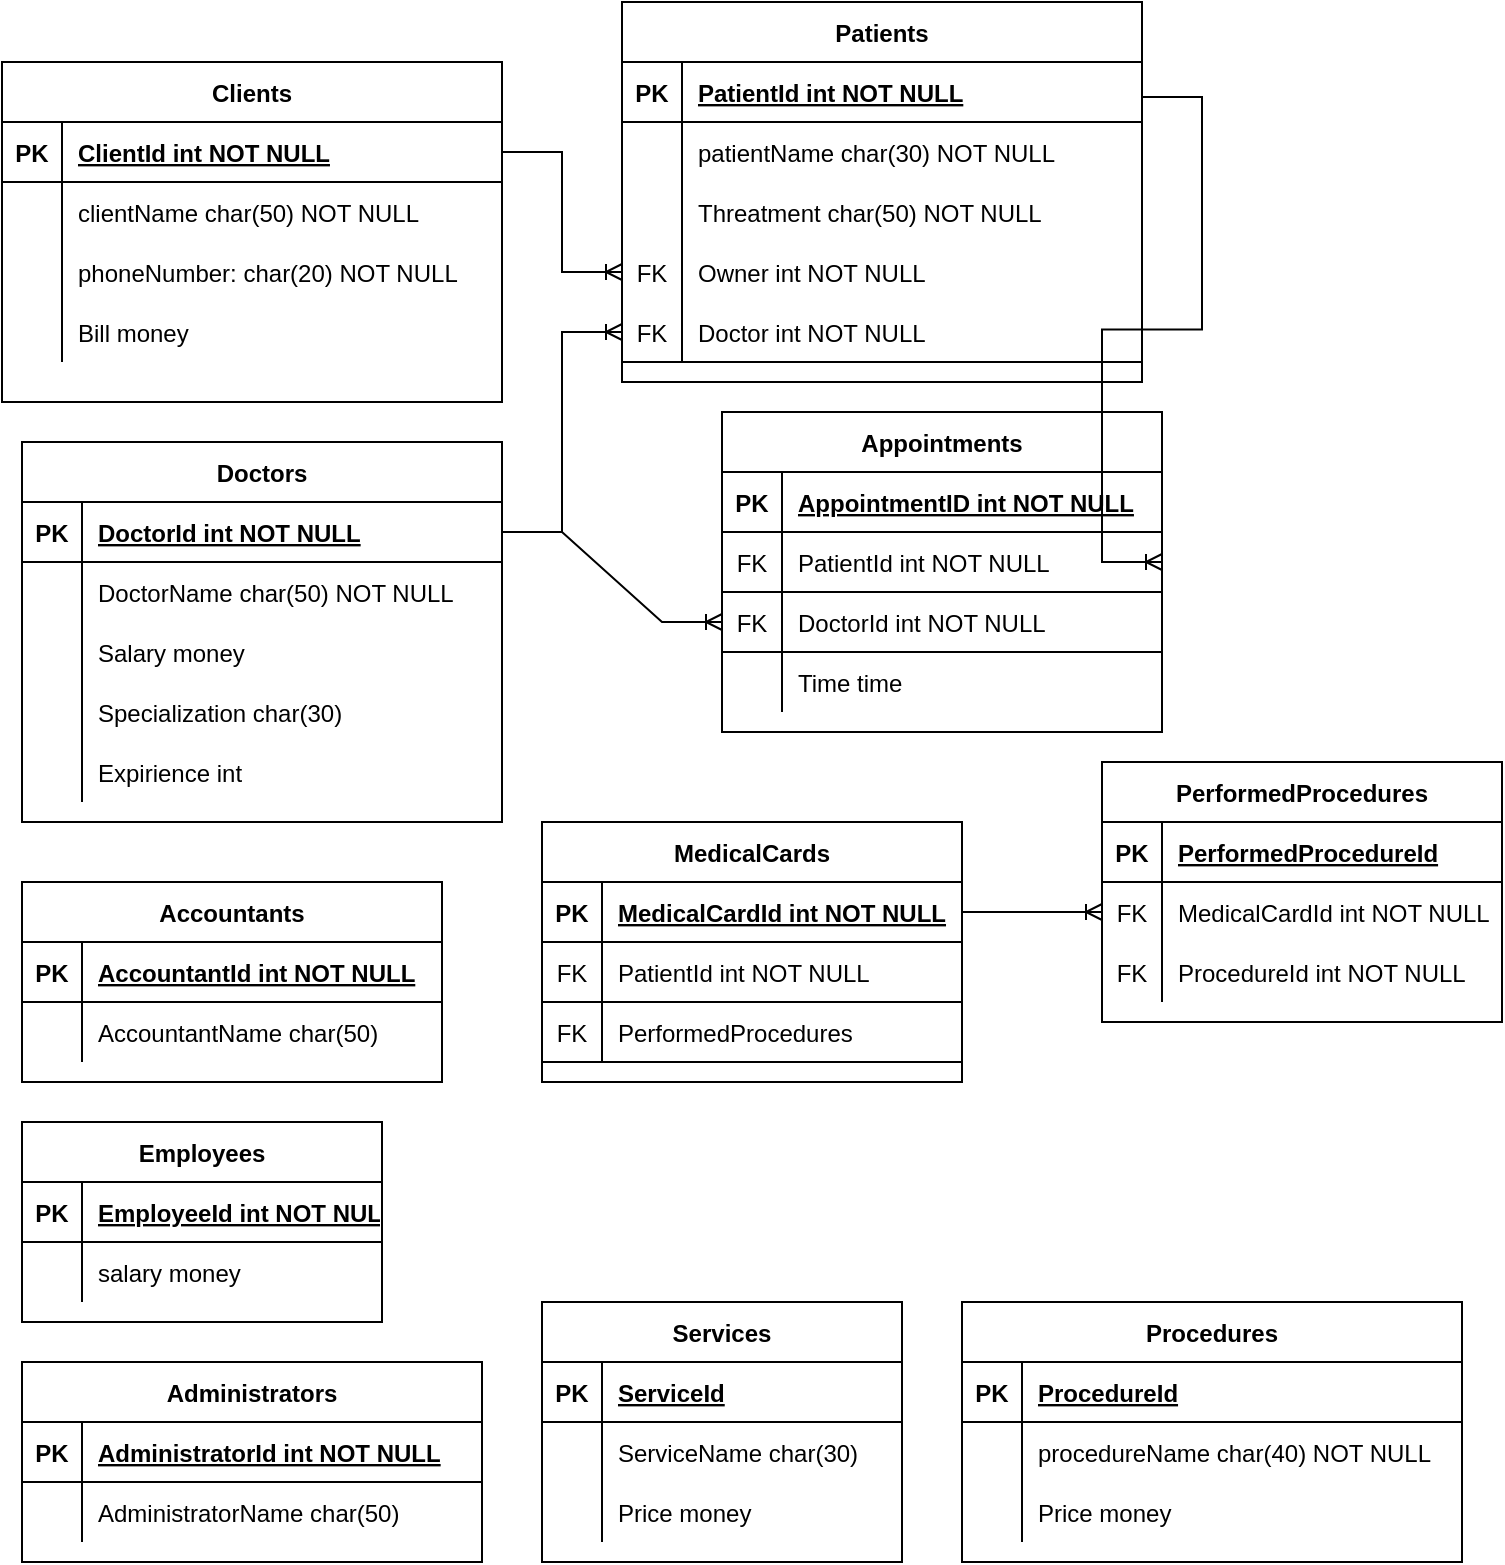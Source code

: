 <mxfile version="17.4.6" type="github">
  <diagram id="R2lEEEUBdFMjLlhIrx00" name="Page-1">
    <mxGraphModel dx="1422" dy="752" grid="1" gridSize="10" guides="1" tooltips="1" connect="1" arrows="1" fold="1" page="1" pageScale="1" pageWidth="850" pageHeight="1100" math="0" shadow="0" extFonts="Permanent Marker^https://fonts.googleapis.com/css?family=Permanent+Marker">
      <root>
        <mxCell id="0" />
        <mxCell id="1" parent="0" />
        <mxCell id="C-vyLk0tnHw3VtMMgP7b-23" value="Clients" style="shape=table;startSize=30;container=1;collapsible=1;childLayout=tableLayout;fixedRows=1;rowLines=0;fontStyle=1;align=center;resizeLast=1;" parent="1" vertex="1">
          <mxGeometry x="90" y="30" width="250" height="170" as="geometry" />
        </mxCell>
        <mxCell id="C-vyLk0tnHw3VtMMgP7b-24" value="" style="shape=partialRectangle;collapsible=0;dropTarget=0;pointerEvents=0;fillColor=none;points=[[0,0.5],[1,0.5]];portConstraint=eastwest;top=0;left=0;right=0;bottom=1;" parent="C-vyLk0tnHw3VtMMgP7b-23" vertex="1">
          <mxGeometry y="30" width="250" height="30" as="geometry" />
        </mxCell>
        <mxCell id="C-vyLk0tnHw3VtMMgP7b-25" value="PK" style="shape=partialRectangle;overflow=hidden;connectable=0;fillColor=none;top=0;left=0;bottom=0;right=0;fontStyle=1;" parent="C-vyLk0tnHw3VtMMgP7b-24" vertex="1">
          <mxGeometry width="30" height="30" as="geometry">
            <mxRectangle width="30" height="30" as="alternateBounds" />
          </mxGeometry>
        </mxCell>
        <mxCell id="C-vyLk0tnHw3VtMMgP7b-26" value="ClientId int NOT NULL " style="shape=partialRectangle;overflow=hidden;connectable=0;fillColor=none;top=0;left=0;bottom=0;right=0;align=left;spacingLeft=6;fontStyle=5;" parent="C-vyLk0tnHw3VtMMgP7b-24" vertex="1">
          <mxGeometry x="30" width="220" height="30" as="geometry">
            <mxRectangle width="220" height="30" as="alternateBounds" />
          </mxGeometry>
        </mxCell>
        <mxCell id="C-vyLk0tnHw3VtMMgP7b-27" value="" style="shape=partialRectangle;collapsible=0;dropTarget=0;pointerEvents=0;fillColor=none;points=[[0,0.5],[1,0.5]];portConstraint=eastwest;top=0;left=0;right=0;bottom=0;" parent="C-vyLk0tnHw3VtMMgP7b-23" vertex="1">
          <mxGeometry y="60" width="250" height="30" as="geometry" />
        </mxCell>
        <mxCell id="C-vyLk0tnHw3VtMMgP7b-28" value="" style="shape=partialRectangle;overflow=hidden;connectable=0;fillColor=none;top=0;left=0;bottom=0;right=0;" parent="C-vyLk0tnHw3VtMMgP7b-27" vertex="1">
          <mxGeometry width="30" height="30" as="geometry">
            <mxRectangle width="30" height="30" as="alternateBounds" />
          </mxGeometry>
        </mxCell>
        <mxCell id="C-vyLk0tnHw3VtMMgP7b-29" value="clientName char(50) NOT NULL" style="shape=partialRectangle;overflow=hidden;connectable=0;fillColor=none;top=0;left=0;bottom=0;right=0;align=left;spacingLeft=6;" parent="C-vyLk0tnHw3VtMMgP7b-27" vertex="1">
          <mxGeometry x="30" width="220" height="30" as="geometry">
            <mxRectangle width="220" height="30" as="alternateBounds" />
          </mxGeometry>
        </mxCell>
        <mxCell id="lLOn2Bvl4MBt53FUyogr-4" value="" style="shape=tableRow;horizontal=0;startSize=0;swimlaneHead=0;swimlaneBody=0;fillColor=none;collapsible=0;dropTarget=0;points=[[0,0.5],[1,0.5]];portConstraint=eastwest;top=0;left=0;right=0;bottom=0;" parent="C-vyLk0tnHw3VtMMgP7b-23" vertex="1">
          <mxGeometry y="90" width="250" height="30" as="geometry" />
        </mxCell>
        <mxCell id="lLOn2Bvl4MBt53FUyogr-5" value="" style="shape=partialRectangle;connectable=0;fillColor=none;top=0;left=0;bottom=0;right=0;editable=1;overflow=hidden;" parent="lLOn2Bvl4MBt53FUyogr-4" vertex="1">
          <mxGeometry width="30" height="30" as="geometry">
            <mxRectangle width="30" height="30" as="alternateBounds" />
          </mxGeometry>
        </mxCell>
        <mxCell id="lLOn2Bvl4MBt53FUyogr-6" value="phoneNumber: char(20) NOT NULL" style="shape=partialRectangle;connectable=0;fillColor=none;top=0;left=0;bottom=0;right=0;align=left;spacingLeft=6;overflow=hidden;" parent="lLOn2Bvl4MBt53FUyogr-4" vertex="1">
          <mxGeometry x="30" width="220" height="30" as="geometry">
            <mxRectangle width="220" height="30" as="alternateBounds" />
          </mxGeometry>
        </mxCell>
        <mxCell id="fG2HWA1jS9bihFTHUtrI-180" value="" style="shape=tableRow;horizontal=0;startSize=0;swimlaneHead=0;swimlaneBody=0;fillColor=none;collapsible=0;dropTarget=0;points=[[0,0.5],[1,0.5]];portConstraint=eastwest;top=0;left=0;right=0;bottom=0;" parent="C-vyLk0tnHw3VtMMgP7b-23" vertex="1">
          <mxGeometry y="120" width="250" height="30" as="geometry" />
        </mxCell>
        <mxCell id="fG2HWA1jS9bihFTHUtrI-181" value="" style="shape=partialRectangle;connectable=0;fillColor=none;top=0;left=0;bottom=0;right=0;editable=1;overflow=hidden;" parent="fG2HWA1jS9bihFTHUtrI-180" vertex="1">
          <mxGeometry width="30" height="30" as="geometry">
            <mxRectangle width="30" height="30" as="alternateBounds" />
          </mxGeometry>
        </mxCell>
        <mxCell id="fG2HWA1jS9bihFTHUtrI-182" value="Bill money" style="shape=partialRectangle;connectable=0;fillColor=none;top=0;left=0;bottom=0;right=0;align=left;spacingLeft=6;overflow=hidden;" parent="fG2HWA1jS9bihFTHUtrI-180" vertex="1">
          <mxGeometry x="30" width="220" height="30" as="geometry">
            <mxRectangle width="220" height="30" as="alternateBounds" />
          </mxGeometry>
        </mxCell>
        <mxCell id="fG2HWA1jS9bihFTHUtrI-8" value="Patients" style="shape=table;startSize=30;container=1;collapsible=1;childLayout=tableLayout;fixedRows=1;rowLines=0;fontStyle=1;align=center;resizeLast=1;" parent="1" vertex="1">
          <mxGeometry x="400" width="260" height="190" as="geometry" />
        </mxCell>
        <mxCell id="fG2HWA1jS9bihFTHUtrI-9" value="" style="shape=tableRow;horizontal=0;startSize=0;swimlaneHead=0;swimlaneBody=0;fillColor=none;collapsible=0;dropTarget=0;points=[[0,0.5],[1,0.5]];portConstraint=eastwest;top=0;left=0;right=0;bottom=1;" parent="fG2HWA1jS9bihFTHUtrI-8" vertex="1">
          <mxGeometry y="30" width="260" height="30" as="geometry" />
        </mxCell>
        <mxCell id="fG2HWA1jS9bihFTHUtrI-10" value="PK" style="shape=partialRectangle;connectable=0;fillColor=none;top=0;left=0;bottom=0;right=0;fontStyle=1;overflow=hidden;" parent="fG2HWA1jS9bihFTHUtrI-9" vertex="1">
          <mxGeometry width="30" height="30" as="geometry">
            <mxRectangle width="30" height="30" as="alternateBounds" />
          </mxGeometry>
        </mxCell>
        <mxCell id="fG2HWA1jS9bihFTHUtrI-11" value="PatientId int NOT NULL" style="shape=partialRectangle;connectable=0;fillColor=none;top=0;left=0;bottom=0;right=0;align=left;spacingLeft=6;fontStyle=5;overflow=hidden;" parent="fG2HWA1jS9bihFTHUtrI-9" vertex="1">
          <mxGeometry x="30" width="230" height="30" as="geometry">
            <mxRectangle width="230" height="30" as="alternateBounds" />
          </mxGeometry>
        </mxCell>
        <mxCell id="fG2HWA1jS9bihFTHUtrI-12" value="" style="shape=tableRow;horizontal=0;startSize=0;swimlaneHead=0;swimlaneBody=0;fillColor=none;collapsible=0;dropTarget=0;points=[[0,0.5],[1,0.5]];portConstraint=eastwest;top=0;left=0;right=0;bottom=0;" parent="fG2HWA1jS9bihFTHUtrI-8" vertex="1">
          <mxGeometry y="60" width="260" height="30" as="geometry" />
        </mxCell>
        <mxCell id="fG2HWA1jS9bihFTHUtrI-13" value="" style="shape=partialRectangle;connectable=0;fillColor=none;top=0;left=0;bottom=0;right=0;editable=1;overflow=hidden;" parent="fG2HWA1jS9bihFTHUtrI-12" vertex="1">
          <mxGeometry width="30" height="30" as="geometry">
            <mxRectangle width="30" height="30" as="alternateBounds" />
          </mxGeometry>
        </mxCell>
        <mxCell id="fG2HWA1jS9bihFTHUtrI-14" value="patientName char(30) NOT NULL" style="shape=partialRectangle;connectable=0;fillColor=none;top=0;left=0;bottom=0;right=0;align=left;spacingLeft=6;overflow=hidden;" parent="fG2HWA1jS9bihFTHUtrI-12" vertex="1">
          <mxGeometry x="30" width="230" height="30" as="geometry">
            <mxRectangle width="230" height="30" as="alternateBounds" />
          </mxGeometry>
        </mxCell>
        <mxCell id="fG2HWA1jS9bihFTHUtrI-15" value="" style="shape=tableRow;horizontal=0;startSize=0;swimlaneHead=0;swimlaneBody=0;fillColor=none;collapsible=0;dropTarget=0;points=[[0,0.5],[1,0.5]];portConstraint=eastwest;top=0;left=0;right=0;bottom=0;" parent="fG2HWA1jS9bihFTHUtrI-8" vertex="1">
          <mxGeometry y="90" width="260" height="30" as="geometry" />
        </mxCell>
        <mxCell id="fG2HWA1jS9bihFTHUtrI-16" value="" style="shape=partialRectangle;connectable=0;fillColor=none;top=0;left=0;bottom=0;right=0;editable=1;overflow=hidden;" parent="fG2HWA1jS9bihFTHUtrI-15" vertex="1">
          <mxGeometry width="30" height="30" as="geometry">
            <mxRectangle width="30" height="30" as="alternateBounds" />
          </mxGeometry>
        </mxCell>
        <mxCell id="fG2HWA1jS9bihFTHUtrI-17" value="Threatment char(50) NOT NULL" style="shape=partialRectangle;connectable=0;fillColor=none;top=0;left=0;bottom=0;right=0;align=left;spacingLeft=6;overflow=hidden;" parent="fG2HWA1jS9bihFTHUtrI-15" vertex="1">
          <mxGeometry x="30" width="230" height="30" as="geometry">
            <mxRectangle width="230" height="30" as="alternateBounds" />
          </mxGeometry>
        </mxCell>
        <mxCell id="fG2HWA1jS9bihFTHUtrI-18" value="" style="shape=tableRow;horizontal=0;startSize=0;swimlaneHead=0;swimlaneBody=0;fillColor=none;collapsible=0;dropTarget=0;points=[[0,0.5],[1,0.5]];portConstraint=eastwest;top=0;left=0;right=0;bottom=0;" parent="fG2HWA1jS9bihFTHUtrI-8" vertex="1">
          <mxGeometry y="120" width="260" height="30" as="geometry" />
        </mxCell>
        <mxCell id="fG2HWA1jS9bihFTHUtrI-19" value="FK" style="shape=partialRectangle;connectable=0;fillColor=none;top=0;left=0;bottom=0;right=0;editable=1;overflow=hidden;fontStyle=0" parent="fG2HWA1jS9bihFTHUtrI-18" vertex="1">
          <mxGeometry width="30" height="30" as="geometry">
            <mxRectangle width="30" height="30" as="alternateBounds" />
          </mxGeometry>
        </mxCell>
        <mxCell id="fG2HWA1jS9bihFTHUtrI-20" value="Owner int NOT NULL" style="shape=partialRectangle;connectable=0;fillColor=none;top=0;left=0;bottom=0;right=0;align=left;spacingLeft=6;overflow=hidden;fontStyle=0" parent="fG2HWA1jS9bihFTHUtrI-18" vertex="1">
          <mxGeometry x="30" width="230" height="30" as="geometry">
            <mxRectangle width="230" height="30" as="alternateBounds" />
          </mxGeometry>
        </mxCell>
        <mxCell id="fG2HWA1jS9bihFTHUtrI-26" value="" style="shape=tableRow;horizontal=0;startSize=0;swimlaneHead=0;swimlaneBody=0;fillColor=none;collapsible=0;dropTarget=0;points=[[0,0.5],[1,0.5]];portConstraint=eastwest;top=0;left=0;right=0;bottom=1;" parent="fG2HWA1jS9bihFTHUtrI-8" vertex="1">
          <mxGeometry y="150" width="260" height="30" as="geometry" />
        </mxCell>
        <mxCell id="fG2HWA1jS9bihFTHUtrI-27" value="FK" style="shape=partialRectangle;connectable=0;fillColor=none;top=0;left=0;bottom=0;right=0;fontStyle=0;overflow=hidden;" parent="fG2HWA1jS9bihFTHUtrI-26" vertex="1">
          <mxGeometry width="30" height="30" as="geometry">
            <mxRectangle width="30" height="30" as="alternateBounds" />
          </mxGeometry>
        </mxCell>
        <mxCell id="fG2HWA1jS9bihFTHUtrI-28" value="Doctor int NOT NULL" style="shape=partialRectangle;connectable=0;fillColor=none;top=0;left=0;bottom=0;right=0;align=left;spacingLeft=6;fontStyle=0;overflow=hidden;" parent="fG2HWA1jS9bihFTHUtrI-26" vertex="1">
          <mxGeometry x="30" width="230" height="30" as="geometry">
            <mxRectangle width="230" height="30" as="alternateBounds" />
          </mxGeometry>
        </mxCell>
        <mxCell id="fG2HWA1jS9bihFTHUtrI-46" value="" style="edgeStyle=entityRelationEdgeStyle;fontSize=12;html=1;endArrow=ERoneToMany;rounded=0;entryX=0;entryY=0.5;entryDx=0;entryDy=0;" parent="1" source="C-vyLk0tnHw3VtMMgP7b-24" target="fG2HWA1jS9bihFTHUtrI-18" edge="1">
          <mxGeometry width="100" height="100" relative="1" as="geometry">
            <mxPoint x="325" y="330" as="sourcePoint" />
            <mxPoint x="425" y="230" as="targetPoint" />
          </mxGeometry>
        </mxCell>
        <mxCell id="fG2HWA1jS9bihFTHUtrI-47" value="Doctors" style="shape=table;startSize=30;container=1;collapsible=1;childLayout=tableLayout;fixedRows=1;rowLines=0;fontStyle=1;align=center;resizeLast=1;" parent="1" vertex="1">
          <mxGeometry x="100" y="220" width="240" height="190" as="geometry" />
        </mxCell>
        <mxCell id="fG2HWA1jS9bihFTHUtrI-48" value="" style="shape=tableRow;horizontal=0;startSize=0;swimlaneHead=0;swimlaneBody=0;fillColor=none;collapsible=0;dropTarget=0;points=[[0,0.5],[1,0.5]];portConstraint=eastwest;top=0;left=0;right=0;bottom=1;" parent="fG2HWA1jS9bihFTHUtrI-47" vertex="1">
          <mxGeometry y="30" width="240" height="30" as="geometry" />
        </mxCell>
        <mxCell id="fG2HWA1jS9bihFTHUtrI-49" value="PK" style="shape=partialRectangle;connectable=0;fillColor=none;top=0;left=0;bottom=0;right=0;fontStyle=1;overflow=hidden;" parent="fG2HWA1jS9bihFTHUtrI-48" vertex="1">
          <mxGeometry width="30" height="30" as="geometry">
            <mxRectangle width="30" height="30" as="alternateBounds" />
          </mxGeometry>
        </mxCell>
        <mxCell id="fG2HWA1jS9bihFTHUtrI-50" value="DoctorId int NOT NULL" style="shape=partialRectangle;connectable=0;fillColor=none;top=0;left=0;bottom=0;right=0;align=left;spacingLeft=6;fontStyle=5;overflow=hidden;" parent="fG2HWA1jS9bihFTHUtrI-48" vertex="1">
          <mxGeometry x="30" width="210" height="30" as="geometry">
            <mxRectangle width="210" height="30" as="alternateBounds" />
          </mxGeometry>
        </mxCell>
        <mxCell id="fG2HWA1jS9bihFTHUtrI-51" value="" style="shape=tableRow;horizontal=0;startSize=0;swimlaneHead=0;swimlaneBody=0;fillColor=none;collapsible=0;dropTarget=0;points=[[0,0.5],[1,0.5]];portConstraint=eastwest;top=0;left=0;right=0;bottom=0;" parent="fG2HWA1jS9bihFTHUtrI-47" vertex="1">
          <mxGeometry y="60" width="240" height="30" as="geometry" />
        </mxCell>
        <mxCell id="fG2HWA1jS9bihFTHUtrI-52" value="" style="shape=partialRectangle;connectable=0;fillColor=none;top=0;left=0;bottom=0;right=0;editable=1;overflow=hidden;" parent="fG2HWA1jS9bihFTHUtrI-51" vertex="1">
          <mxGeometry width="30" height="30" as="geometry">
            <mxRectangle width="30" height="30" as="alternateBounds" />
          </mxGeometry>
        </mxCell>
        <mxCell id="fG2HWA1jS9bihFTHUtrI-53" value="DoctorName char(50) NOT NULL" style="shape=partialRectangle;connectable=0;fillColor=none;top=0;left=0;bottom=0;right=0;align=left;spacingLeft=6;overflow=hidden;" parent="fG2HWA1jS9bihFTHUtrI-51" vertex="1">
          <mxGeometry x="30" width="210" height="30" as="geometry">
            <mxRectangle width="210" height="30" as="alternateBounds" />
          </mxGeometry>
        </mxCell>
        <mxCell id="fG2HWA1jS9bihFTHUtrI-125" value="" style="shape=tableRow;horizontal=0;startSize=0;swimlaneHead=0;swimlaneBody=0;fillColor=none;collapsible=0;dropTarget=0;points=[[0,0.5],[1,0.5]];portConstraint=eastwest;top=0;left=0;right=0;bottom=0;" parent="fG2HWA1jS9bihFTHUtrI-47" vertex="1">
          <mxGeometry y="90" width="240" height="30" as="geometry" />
        </mxCell>
        <mxCell id="fG2HWA1jS9bihFTHUtrI-126" value="" style="shape=partialRectangle;connectable=0;fillColor=none;top=0;left=0;bottom=0;right=0;editable=1;overflow=hidden;" parent="fG2HWA1jS9bihFTHUtrI-125" vertex="1">
          <mxGeometry width="30" height="30" as="geometry">
            <mxRectangle width="30" height="30" as="alternateBounds" />
          </mxGeometry>
        </mxCell>
        <mxCell id="fG2HWA1jS9bihFTHUtrI-127" value="Salary money" style="shape=partialRectangle;connectable=0;fillColor=none;top=0;left=0;bottom=0;right=0;align=left;spacingLeft=6;overflow=hidden;" parent="fG2HWA1jS9bihFTHUtrI-125" vertex="1">
          <mxGeometry x="30" width="210" height="30" as="geometry">
            <mxRectangle width="210" height="30" as="alternateBounds" />
          </mxGeometry>
        </mxCell>
        <mxCell id="kOo5s8PKZUD0AaP6C9h--2" value="" style="shape=tableRow;horizontal=0;startSize=0;swimlaneHead=0;swimlaneBody=0;fillColor=none;collapsible=0;dropTarget=0;points=[[0,0.5],[1,0.5]];portConstraint=eastwest;top=0;left=0;right=0;bottom=0;" vertex="1" parent="fG2HWA1jS9bihFTHUtrI-47">
          <mxGeometry y="120" width="240" height="30" as="geometry" />
        </mxCell>
        <mxCell id="kOo5s8PKZUD0AaP6C9h--3" value="" style="shape=partialRectangle;connectable=0;fillColor=none;top=0;left=0;bottom=0;right=0;editable=1;overflow=hidden;" vertex="1" parent="kOo5s8PKZUD0AaP6C9h--2">
          <mxGeometry width="30" height="30" as="geometry">
            <mxRectangle width="30" height="30" as="alternateBounds" />
          </mxGeometry>
        </mxCell>
        <mxCell id="kOo5s8PKZUD0AaP6C9h--4" value="Specialization char(30)" style="shape=partialRectangle;connectable=0;fillColor=none;top=0;left=0;bottom=0;right=0;align=left;spacingLeft=6;overflow=hidden;" vertex="1" parent="kOo5s8PKZUD0AaP6C9h--2">
          <mxGeometry x="30" width="210" height="30" as="geometry">
            <mxRectangle width="210" height="30" as="alternateBounds" />
          </mxGeometry>
        </mxCell>
        <mxCell id="kOo5s8PKZUD0AaP6C9h--6" value="" style="shape=tableRow;horizontal=0;startSize=0;swimlaneHead=0;swimlaneBody=0;fillColor=none;collapsible=0;dropTarget=0;points=[[0,0.5],[1,0.5]];portConstraint=eastwest;top=0;left=0;right=0;bottom=0;" vertex="1" parent="fG2HWA1jS9bihFTHUtrI-47">
          <mxGeometry y="150" width="240" height="30" as="geometry" />
        </mxCell>
        <mxCell id="kOo5s8PKZUD0AaP6C9h--7" value="" style="shape=partialRectangle;connectable=0;fillColor=none;top=0;left=0;bottom=0;right=0;editable=1;overflow=hidden;" vertex="1" parent="kOo5s8PKZUD0AaP6C9h--6">
          <mxGeometry width="30" height="30" as="geometry">
            <mxRectangle width="30" height="30" as="alternateBounds" />
          </mxGeometry>
        </mxCell>
        <mxCell id="kOo5s8PKZUD0AaP6C9h--8" value="Expirience int" style="shape=partialRectangle;connectable=0;fillColor=none;top=0;left=0;bottom=0;right=0;align=left;spacingLeft=6;overflow=hidden;" vertex="1" parent="kOo5s8PKZUD0AaP6C9h--6">
          <mxGeometry x="30" width="210" height="30" as="geometry">
            <mxRectangle width="210" height="30" as="alternateBounds" />
          </mxGeometry>
        </mxCell>
        <mxCell id="fG2HWA1jS9bihFTHUtrI-60" value="" style="edgeStyle=entityRelationEdgeStyle;fontSize=12;html=1;endArrow=ERoneToMany;rounded=0;entryX=0;entryY=0.5;entryDx=0;entryDy=0;" parent="1" source="fG2HWA1jS9bihFTHUtrI-48" target="fG2HWA1jS9bihFTHUtrI-26" edge="1">
          <mxGeometry width="100" height="100" relative="1" as="geometry">
            <mxPoint x="430" y="450" as="sourcePoint" />
            <mxPoint x="530" y="350" as="targetPoint" />
          </mxGeometry>
        </mxCell>
        <mxCell id="fG2HWA1jS9bihFTHUtrI-61" value="Procedures" style="shape=table;startSize=30;container=1;collapsible=1;childLayout=tableLayout;fixedRows=1;rowLines=0;fontStyle=1;align=center;resizeLast=1;" parent="1" vertex="1">
          <mxGeometry x="570" y="650" width="250" height="130" as="geometry" />
        </mxCell>
        <mxCell id="fG2HWA1jS9bihFTHUtrI-62" value="" style="shape=tableRow;horizontal=0;startSize=0;swimlaneHead=0;swimlaneBody=0;fillColor=none;collapsible=0;dropTarget=0;points=[[0,0.5],[1,0.5]];portConstraint=eastwest;top=0;left=0;right=0;bottom=1;" parent="fG2HWA1jS9bihFTHUtrI-61" vertex="1">
          <mxGeometry y="30" width="250" height="30" as="geometry" />
        </mxCell>
        <mxCell id="fG2HWA1jS9bihFTHUtrI-63" value="PK" style="shape=partialRectangle;connectable=0;fillColor=none;top=0;left=0;bottom=0;right=0;fontStyle=1;overflow=hidden;" parent="fG2HWA1jS9bihFTHUtrI-62" vertex="1">
          <mxGeometry width="30" height="30" as="geometry">
            <mxRectangle width="30" height="30" as="alternateBounds" />
          </mxGeometry>
        </mxCell>
        <mxCell id="fG2HWA1jS9bihFTHUtrI-64" value="ProcedureId" style="shape=partialRectangle;connectable=0;fillColor=none;top=0;left=0;bottom=0;right=0;align=left;spacingLeft=6;fontStyle=5;overflow=hidden;" parent="fG2HWA1jS9bihFTHUtrI-62" vertex="1">
          <mxGeometry x="30" width="220" height="30" as="geometry">
            <mxRectangle width="220" height="30" as="alternateBounds" />
          </mxGeometry>
        </mxCell>
        <mxCell id="fG2HWA1jS9bihFTHUtrI-65" value="" style="shape=tableRow;horizontal=0;startSize=0;swimlaneHead=0;swimlaneBody=0;fillColor=none;collapsible=0;dropTarget=0;points=[[0,0.5],[1,0.5]];portConstraint=eastwest;top=0;left=0;right=0;bottom=0;" parent="fG2HWA1jS9bihFTHUtrI-61" vertex="1">
          <mxGeometry y="60" width="250" height="30" as="geometry" />
        </mxCell>
        <mxCell id="fG2HWA1jS9bihFTHUtrI-66" value="" style="shape=partialRectangle;connectable=0;fillColor=none;top=0;left=0;bottom=0;right=0;editable=1;overflow=hidden;" parent="fG2HWA1jS9bihFTHUtrI-65" vertex="1">
          <mxGeometry width="30" height="30" as="geometry">
            <mxRectangle width="30" height="30" as="alternateBounds" />
          </mxGeometry>
        </mxCell>
        <mxCell id="fG2HWA1jS9bihFTHUtrI-67" value="procedureName char(40) NOT NULL " style="shape=partialRectangle;connectable=0;fillColor=none;top=0;left=0;bottom=0;right=0;align=left;spacingLeft=6;overflow=hidden;" parent="fG2HWA1jS9bihFTHUtrI-65" vertex="1">
          <mxGeometry x="30" width="220" height="30" as="geometry">
            <mxRectangle width="220" height="30" as="alternateBounds" />
          </mxGeometry>
        </mxCell>
        <mxCell id="fG2HWA1jS9bihFTHUtrI-187" value="" style="shape=tableRow;horizontal=0;startSize=0;swimlaneHead=0;swimlaneBody=0;fillColor=none;collapsible=0;dropTarget=0;points=[[0,0.5],[1,0.5]];portConstraint=eastwest;top=0;left=0;right=0;bottom=0;" parent="fG2HWA1jS9bihFTHUtrI-61" vertex="1">
          <mxGeometry y="90" width="250" height="30" as="geometry" />
        </mxCell>
        <mxCell id="fG2HWA1jS9bihFTHUtrI-188" value="" style="shape=partialRectangle;connectable=0;fillColor=none;top=0;left=0;bottom=0;right=0;editable=1;overflow=hidden;" parent="fG2HWA1jS9bihFTHUtrI-187" vertex="1">
          <mxGeometry width="30" height="30" as="geometry">
            <mxRectangle width="30" height="30" as="alternateBounds" />
          </mxGeometry>
        </mxCell>
        <mxCell id="fG2HWA1jS9bihFTHUtrI-189" value="Price money" style="shape=partialRectangle;connectable=0;fillColor=none;top=0;left=0;bottom=0;right=0;align=left;spacingLeft=6;overflow=hidden;" parent="fG2HWA1jS9bihFTHUtrI-187" vertex="1">
          <mxGeometry x="30" width="220" height="30" as="geometry">
            <mxRectangle width="220" height="30" as="alternateBounds" />
          </mxGeometry>
        </mxCell>
        <mxCell id="fG2HWA1jS9bihFTHUtrI-74" value="Appointments" style="shape=table;startSize=30;container=1;collapsible=1;childLayout=tableLayout;fixedRows=1;rowLines=0;fontStyle=1;align=center;resizeLast=1;" parent="1" vertex="1">
          <mxGeometry x="450" y="205" width="220" height="160" as="geometry" />
        </mxCell>
        <mxCell id="fG2HWA1jS9bihFTHUtrI-75" value="" style="shape=tableRow;horizontal=0;startSize=0;swimlaneHead=0;swimlaneBody=0;fillColor=none;collapsible=0;dropTarget=0;points=[[0,0.5],[1,0.5]];portConstraint=eastwest;top=0;left=0;right=0;bottom=1;" parent="fG2HWA1jS9bihFTHUtrI-74" vertex="1">
          <mxGeometry y="30" width="220" height="30" as="geometry" />
        </mxCell>
        <mxCell id="fG2HWA1jS9bihFTHUtrI-76" value="PK" style="shape=partialRectangle;connectable=0;fillColor=none;top=0;left=0;bottom=0;right=0;fontStyle=1;overflow=hidden;" parent="fG2HWA1jS9bihFTHUtrI-75" vertex="1">
          <mxGeometry width="30" height="30" as="geometry">
            <mxRectangle width="30" height="30" as="alternateBounds" />
          </mxGeometry>
        </mxCell>
        <mxCell id="fG2HWA1jS9bihFTHUtrI-77" value="AppointmentID int NOT NULL" style="shape=partialRectangle;connectable=0;fillColor=none;top=0;left=0;bottom=0;right=0;align=left;spacingLeft=6;fontStyle=5;overflow=hidden;" parent="fG2HWA1jS9bihFTHUtrI-75" vertex="1">
          <mxGeometry x="30" width="190" height="30" as="geometry">
            <mxRectangle width="190" height="30" as="alternateBounds" />
          </mxGeometry>
        </mxCell>
        <mxCell id="fG2HWA1jS9bihFTHUtrI-91" value="" style="shape=tableRow;horizontal=0;startSize=0;swimlaneHead=0;swimlaneBody=0;fillColor=none;collapsible=0;dropTarget=0;points=[[0,0.5],[1,0.5]];portConstraint=eastwest;top=0;left=0;right=0;bottom=1;" parent="fG2HWA1jS9bihFTHUtrI-74" vertex="1">
          <mxGeometry y="60" width="220" height="30" as="geometry" />
        </mxCell>
        <mxCell id="fG2HWA1jS9bihFTHUtrI-92" value="FK" style="shape=partialRectangle;connectable=0;fillColor=none;top=0;left=0;bottom=0;right=0;fontStyle=0;overflow=hidden;" parent="fG2HWA1jS9bihFTHUtrI-91" vertex="1">
          <mxGeometry width="30" height="30" as="geometry">
            <mxRectangle width="30" height="30" as="alternateBounds" />
          </mxGeometry>
        </mxCell>
        <mxCell id="fG2HWA1jS9bihFTHUtrI-93" value="PatientId int NOT NULL" style="shape=partialRectangle;connectable=0;fillColor=none;top=0;left=0;bottom=0;right=0;align=left;spacingLeft=6;fontStyle=0;overflow=hidden;" parent="fG2HWA1jS9bihFTHUtrI-91" vertex="1">
          <mxGeometry x="30" width="190" height="30" as="geometry">
            <mxRectangle width="190" height="30" as="alternateBounds" />
          </mxGeometry>
        </mxCell>
        <mxCell id="fG2HWA1jS9bihFTHUtrI-95" value="" style="shape=tableRow;horizontal=0;startSize=0;swimlaneHead=0;swimlaneBody=0;fillColor=none;collapsible=0;dropTarget=0;points=[[0,0.5],[1,0.5]];portConstraint=eastwest;top=0;left=0;right=0;bottom=1;" parent="fG2HWA1jS9bihFTHUtrI-74" vertex="1">
          <mxGeometry y="90" width="220" height="30" as="geometry" />
        </mxCell>
        <mxCell id="fG2HWA1jS9bihFTHUtrI-96" value="    FK    " style="shape=partialRectangle;connectable=0;fillColor=none;top=0;left=0;bottom=0;right=0;fontStyle=0;overflow=hidden;" parent="fG2HWA1jS9bihFTHUtrI-95" vertex="1">
          <mxGeometry width="30" height="30" as="geometry">
            <mxRectangle width="30" height="30" as="alternateBounds" />
          </mxGeometry>
        </mxCell>
        <mxCell id="fG2HWA1jS9bihFTHUtrI-97" value="DoctorId int NOT NULL " style="shape=partialRectangle;connectable=0;fillColor=none;top=0;left=0;bottom=0;right=0;align=left;spacingLeft=6;fontStyle=0;overflow=hidden;" parent="fG2HWA1jS9bihFTHUtrI-95" vertex="1">
          <mxGeometry x="30" width="190" height="30" as="geometry">
            <mxRectangle width="190" height="30" as="alternateBounds" />
          </mxGeometry>
        </mxCell>
        <mxCell id="fG2HWA1jS9bihFTHUtrI-116" value="" style="shape=tableRow;horizontal=0;startSize=0;swimlaneHead=0;swimlaneBody=0;fillColor=none;collapsible=0;dropTarget=0;points=[[0,0.5],[1,0.5]];portConstraint=eastwest;top=0;left=0;right=0;bottom=0;" parent="fG2HWA1jS9bihFTHUtrI-74" vertex="1">
          <mxGeometry y="120" width="220" height="30" as="geometry" />
        </mxCell>
        <mxCell id="fG2HWA1jS9bihFTHUtrI-117" value="" style="shape=partialRectangle;connectable=0;fillColor=none;top=0;left=0;bottom=0;right=0;editable=1;overflow=hidden;" parent="fG2HWA1jS9bihFTHUtrI-116" vertex="1">
          <mxGeometry width="30" height="30" as="geometry">
            <mxRectangle width="30" height="30" as="alternateBounds" />
          </mxGeometry>
        </mxCell>
        <mxCell id="fG2HWA1jS9bihFTHUtrI-118" value="Time time" style="shape=partialRectangle;connectable=0;fillColor=none;top=0;left=0;bottom=0;right=0;align=left;spacingLeft=6;overflow=hidden;" parent="fG2HWA1jS9bihFTHUtrI-116" vertex="1">
          <mxGeometry x="30" width="190" height="30" as="geometry">
            <mxRectangle width="190" height="30" as="alternateBounds" />
          </mxGeometry>
        </mxCell>
        <mxCell id="fG2HWA1jS9bihFTHUtrI-100" value="" style="edgeStyle=entityRelationEdgeStyle;fontSize=12;html=1;endArrow=ERoneToMany;rounded=0;entryX=0;entryY=0.5;entryDx=0;entryDy=0;exitX=1;exitY=0.5;exitDx=0;exitDy=0;" parent="1" source="fG2HWA1jS9bihFTHUtrI-48" target="fG2HWA1jS9bihFTHUtrI-95" edge="1">
          <mxGeometry width="100" height="100" relative="1" as="geometry">
            <mxPoint x="430" y="450" as="sourcePoint" />
            <mxPoint x="530" y="350" as="targetPoint" />
          </mxGeometry>
        </mxCell>
        <mxCell id="fG2HWA1jS9bihFTHUtrI-102" value="Accountants" style="shape=table;startSize=30;container=1;collapsible=1;childLayout=tableLayout;fixedRows=1;rowLines=0;fontStyle=1;align=center;resizeLast=1;" parent="1" vertex="1">
          <mxGeometry x="100" y="440" width="210" height="100" as="geometry" />
        </mxCell>
        <mxCell id="fG2HWA1jS9bihFTHUtrI-103" value="" style="shape=tableRow;horizontal=0;startSize=0;swimlaneHead=0;swimlaneBody=0;fillColor=none;collapsible=0;dropTarget=0;points=[[0,0.5],[1,0.5]];portConstraint=eastwest;top=0;left=0;right=0;bottom=1;" parent="fG2HWA1jS9bihFTHUtrI-102" vertex="1">
          <mxGeometry y="30" width="210" height="30" as="geometry" />
        </mxCell>
        <mxCell id="fG2HWA1jS9bihFTHUtrI-104" value="PK" style="shape=partialRectangle;connectable=0;fillColor=none;top=0;left=0;bottom=0;right=0;fontStyle=1;overflow=hidden;" parent="fG2HWA1jS9bihFTHUtrI-103" vertex="1">
          <mxGeometry width="30" height="30" as="geometry">
            <mxRectangle width="30" height="30" as="alternateBounds" />
          </mxGeometry>
        </mxCell>
        <mxCell id="fG2HWA1jS9bihFTHUtrI-105" value="AccountantId int NOT NULL " style="shape=partialRectangle;connectable=0;fillColor=none;top=0;left=0;bottom=0;right=0;align=left;spacingLeft=6;fontStyle=5;overflow=hidden;" parent="fG2HWA1jS9bihFTHUtrI-103" vertex="1">
          <mxGeometry x="30" width="180" height="30" as="geometry">
            <mxRectangle width="180" height="30" as="alternateBounds" />
          </mxGeometry>
        </mxCell>
        <mxCell id="fG2HWA1jS9bihFTHUtrI-106" value="" style="shape=tableRow;horizontal=0;startSize=0;swimlaneHead=0;swimlaneBody=0;fillColor=none;collapsible=0;dropTarget=0;points=[[0,0.5],[1,0.5]];portConstraint=eastwest;top=0;left=0;right=0;bottom=0;" parent="fG2HWA1jS9bihFTHUtrI-102" vertex="1">
          <mxGeometry y="60" width="210" height="30" as="geometry" />
        </mxCell>
        <mxCell id="fG2HWA1jS9bihFTHUtrI-107" value="" style="shape=partialRectangle;connectable=0;fillColor=none;top=0;left=0;bottom=0;right=0;editable=1;overflow=hidden;" parent="fG2HWA1jS9bihFTHUtrI-106" vertex="1">
          <mxGeometry width="30" height="30" as="geometry">
            <mxRectangle width="30" height="30" as="alternateBounds" />
          </mxGeometry>
        </mxCell>
        <mxCell id="fG2HWA1jS9bihFTHUtrI-108" value="AccountantName char(50)" style="shape=partialRectangle;connectable=0;fillColor=none;top=0;left=0;bottom=0;right=0;align=left;spacingLeft=6;overflow=hidden;" parent="fG2HWA1jS9bihFTHUtrI-106" vertex="1">
          <mxGeometry x="30" width="180" height="30" as="geometry">
            <mxRectangle width="180" height="30" as="alternateBounds" />
          </mxGeometry>
        </mxCell>
        <mxCell id="fG2HWA1jS9bihFTHUtrI-119" value="" style="edgeStyle=entityRelationEdgeStyle;fontSize=12;html=1;endArrow=ERoneToMany;rounded=0;entryX=1;entryY=0.5;entryDx=0;entryDy=0;exitX=1;exitY=0.25;exitDx=0;exitDy=0;" parent="1" source="fG2HWA1jS9bihFTHUtrI-8" target="fG2HWA1jS9bihFTHUtrI-91" edge="1">
          <mxGeometry width="100" height="100" relative="1" as="geometry">
            <mxPoint x="400" y="450" as="sourcePoint" />
            <mxPoint x="500" y="350" as="targetPoint" />
          </mxGeometry>
        </mxCell>
        <mxCell id="fG2HWA1jS9bihFTHUtrI-128" value="Employees" style="shape=table;startSize=30;container=1;collapsible=1;childLayout=tableLayout;fixedRows=1;rowLines=0;fontStyle=1;align=center;resizeLast=1;" parent="1" vertex="1">
          <mxGeometry x="100" y="560" width="180" height="100" as="geometry" />
        </mxCell>
        <mxCell id="fG2HWA1jS9bihFTHUtrI-129" value="" style="shape=tableRow;horizontal=0;startSize=0;swimlaneHead=0;swimlaneBody=0;fillColor=none;collapsible=0;dropTarget=0;points=[[0,0.5],[1,0.5]];portConstraint=eastwest;top=0;left=0;right=0;bottom=1;" parent="fG2HWA1jS9bihFTHUtrI-128" vertex="1">
          <mxGeometry y="30" width="180" height="30" as="geometry" />
        </mxCell>
        <mxCell id="fG2HWA1jS9bihFTHUtrI-130" value="PK" style="shape=partialRectangle;connectable=0;fillColor=none;top=0;left=0;bottom=0;right=0;fontStyle=1;overflow=hidden;" parent="fG2HWA1jS9bihFTHUtrI-129" vertex="1">
          <mxGeometry width="30" height="30" as="geometry">
            <mxRectangle width="30" height="30" as="alternateBounds" />
          </mxGeometry>
        </mxCell>
        <mxCell id="fG2HWA1jS9bihFTHUtrI-131" value="EmployeeId int NOT NULL" style="shape=partialRectangle;connectable=0;fillColor=none;top=0;left=0;bottom=0;right=0;align=left;spacingLeft=6;fontStyle=5;overflow=hidden;" parent="fG2HWA1jS9bihFTHUtrI-129" vertex="1">
          <mxGeometry x="30" width="150" height="30" as="geometry">
            <mxRectangle width="150" height="30" as="alternateBounds" />
          </mxGeometry>
        </mxCell>
        <mxCell id="fG2HWA1jS9bihFTHUtrI-132" value="" style="shape=tableRow;horizontal=0;startSize=0;swimlaneHead=0;swimlaneBody=0;fillColor=none;collapsible=0;dropTarget=0;points=[[0,0.5],[1,0.5]];portConstraint=eastwest;top=0;left=0;right=0;bottom=0;" parent="fG2HWA1jS9bihFTHUtrI-128" vertex="1">
          <mxGeometry y="60" width="180" height="30" as="geometry" />
        </mxCell>
        <mxCell id="fG2HWA1jS9bihFTHUtrI-133" value="" style="shape=partialRectangle;connectable=0;fillColor=none;top=0;left=0;bottom=0;right=0;editable=1;overflow=hidden;" parent="fG2HWA1jS9bihFTHUtrI-132" vertex="1">
          <mxGeometry width="30" height="30" as="geometry">
            <mxRectangle width="30" height="30" as="alternateBounds" />
          </mxGeometry>
        </mxCell>
        <mxCell id="fG2HWA1jS9bihFTHUtrI-134" value="salary money" style="shape=partialRectangle;connectable=0;fillColor=none;top=0;left=0;bottom=0;right=0;align=left;spacingLeft=6;overflow=hidden;" parent="fG2HWA1jS9bihFTHUtrI-132" vertex="1">
          <mxGeometry x="30" width="150" height="30" as="geometry">
            <mxRectangle width="150" height="30" as="alternateBounds" />
          </mxGeometry>
        </mxCell>
        <mxCell id="fG2HWA1jS9bihFTHUtrI-142" value="Administrators" style="shape=table;startSize=30;container=1;collapsible=1;childLayout=tableLayout;fixedRows=1;rowLines=0;fontStyle=1;align=center;resizeLast=1;" parent="1" vertex="1">
          <mxGeometry x="100" y="680" width="230" height="100" as="geometry" />
        </mxCell>
        <mxCell id="fG2HWA1jS9bihFTHUtrI-143" value="" style="shape=tableRow;horizontal=0;startSize=0;swimlaneHead=0;swimlaneBody=0;fillColor=none;collapsible=0;dropTarget=0;points=[[0,0.5],[1,0.5]];portConstraint=eastwest;top=0;left=0;right=0;bottom=1;" parent="fG2HWA1jS9bihFTHUtrI-142" vertex="1">
          <mxGeometry y="30" width="230" height="30" as="geometry" />
        </mxCell>
        <mxCell id="fG2HWA1jS9bihFTHUtrI-144" value="PK" style="shape=partialRectangle;connectable=0;fillColor=none;top=0;left=0;bottom=0;right=0;fontStyle=1;overflow=hidden;" parent="fG2HWA1jS9bihFTHUtrI-143" vertex="1">
          <mxGeometry width="30" height="30" as="geometry">
            <mxRectangle width="30" height="30" as="alternateBounds" />
          </mxGeometry>
        </mxCell>
        <mxCell id="fG2HWA1jS9bihFTHUtrI-145" value="AdministratorId int NOT NULL" style="shape=partialRectangle;connectable=0;fillColor=none;top=0;left=0;bottom=0;right=0;align=left;spacingLeft=6;fontStyle=5;overflow=hidden;" parent="fG2HWA1jS9bihFTHUtrI-143" vertex="1">
          <mxGeometry x="30" width="200" height="30" as="geometry">
            <mxRectangle width="200" height="30" as="alternateBounds" />
          </mxGeometry>
        </mxCell>
        <mxCell id="fG2HWA1jS9bihFTHUtrI-146" value="" style="shape=tableRow;horizontal=0;startSize=0;swimlaneHead=0;swimlaneBody=0;fillColor=none;collapsible=0;dropTarget=0;points=[[0,0.5],[1,0.5]];portConstraint=eastwest;top=0;left=0;right=0;bottom=0;" parent="fG2HWA1jS9bihFTHUtrI-142" vertex="1">
          <mxGeometry y="60" width="230" height="30" as="geometry" />
        </mxCell>
        <mxCell id="fG2HWA1jS9bihFTHUtrI-147" value="" style="shape=partialRectangle;connectable=0;fillColor=none;top=0;left=0;bottom=0;right=0;editable=1;overflow=hidden;" parent="fG2HWA1jS9bihFTHUtrI-146" vertex="1">
          <mxGeometry width="30" height="30" as="geometry">
            <mxRectangle width="30" height="30" as="alternateBounds" />
          </mxGeometry>
        </mxCell>
        <mxCell id="fG2HWA1jS9bihFTHUtrI-148" value="AdministratorName char(50)" style="shape=partialRectangle;connectable=0;fillColor=none;top=0;left=0;bottom=0;right=0;align=left;spacingLeft=6;overflow=hidden;" parent="fG2HWA1jS9bihFTHUtrI-146" vertex="1">
          <mxGeometry x="30" width="200" height="30" as="geometry">
            <mxRectangle width="200" height="30" as="alternateBounds" />
          </mxGeometry>
        </mxCell>
        <mxCell id="fG2HWA1jS9bihFTHUtrI-159" value="Services" style="shape=table;startSize=30;container=1;collapsible=1;childLayout=tableLayout;fixedRows=1;rowLines=0;fontStyle=1;align=center;resizeLast=1;" parent="1" vertex="1">
          <mxGeometry x="360" y="650" width="180" height="130" as="geometry" />
        </mxCell>
        <mxCell id="fG2HWA1jS9bihFTHUtrI-160" value="" style="shape=tableRow;horizontal=0;startSize=0;swimlaneHead=0;swimlaneBody=0;fillColor=none;collapsible=0;dropTarget=0;points=[[0,0.5],[1,0.5]];portConstraint=eastwest;top=0;left=0;right=0;bottom=1;" parent="fG2HWA1jS9bihFTHUtrI-159" vertex="1">
          <mxGeometry y="30" width="180" height="30" as="geometry" />
        </mxCell>
        <mxCell id="fG2HWA1jS9bihFTHUtrI-161" value="PK" style="shape=partialRectangle;connectable=0;fillColor=none;top=0;left=0;bottom=0;right=0;fontStyle=1;overflow=hidden;" parent="fG2HWA1jS9bihFTHUtrI-160" vertex="1">
          <mxGeometry width="30" height="30" as="geometry">
            <mxRectangle width="30" height="30" as="alternateBounds" />
          </mxGeometry>
        </mxCell>
        <mxCell id="fG2HWA1jS9bihFTHUtrI-162" value="ServiceId" style="shape=partialRectangle;connectable=0;fillColor=none;top=0;left=0;bottom=0;right=0;align=left;spacingLeft=6;fontStyle=5;overflow=hidden;" parent="fG2HWA1jS9bihFTHUtrI-160" vertex="1">
          <mxGeometry x="30" width="150" height="30" as="geometry">
            <mxRectangle width="150" height="30" as="alternateBounds" />
          </mxGeometry>
        </mxCell>
        <mxCell id="fG2HWA1jS9bihFTHUtrI-163" value="" style="shape=tableRow;horizontal=0;startSize=0;swimlaneHead=0;swimlaneBody=0;fillColor=none;collapsible=0;dropTarget=0;points=[[0,0.5],[1,0.5]];portConstraint=eastwest;top=0;left=0;right=0;bottom=0;" parent="fG2HWA1jS9bihFTHUtrI-159" vertex="1">
          <mxGeometry y="60" width="180" height="30" as="geometry" />
        </mxCell>
        <mxCell id="fG2HWA1jS9bihFTHUtrI-164" value="" style="shape=partialRectangle;connectable=0;fillColor=none;top=0;left=0;bottom=0;right=0;editable=1;overflow=hidden;" parent="fG2HWA1jS9bihFTHUtrI-163" vertex="1">
          <mxGeometry width="30" height="30" as="geometry">
            <mxRectangle width="30" height="30" as="alternateBounds" />
          </mxGeometry>
        </mxCell>
        <mxCell id="fG2HWA1jS9bihFTHUtrI-165" value="ServiceName char(30)" style="shape=partialRectangle;connectable=0;fillColor=none;top=0;left=0;bottom=0;right=0;align=left;spacingLeft=6;overflow=hidden;" parent="fG2HWA1jS9bihFTHUtrI-163" vertex="1">
          <mxGeometry x="30" width="150" height="30" as="geometry">
            <mxRectangle width="150" height="30" as="alternateBounds" />
          </mxGeometry>
        </mxCell>
        <mxCell id="fG2HWA1jS9bihFTHUtrI-176" value="" style="shape=tableRow;horizontal=0;startSize=0;swimlaneHead=0;swimlaneBody=0;fillColor=none;collapsible=0;dropTarget=0;points=[[0,0.5],[1,0.5]];portConstraint=eastwest;top=0;left=0;right=0;bottom=0;" parent="fG2HWA1jS9bihFTHUtrI-159" vertex="1">
          <mxGeometry y="90" width="180" height="30" as="geometry" />
        </mxCell>
        <mxCell id="fG2HWA1jS9bihFTHUtrI-177" value="" style="shape=partialRectangle;connectable=0;fillColor=none;top=0;left=0;bottom=0;right=0;editable=1;overflow=hidden;" parent="fG2HWA1jS9bihFTHUtrI-176" vertex="1">
          <mxGeometry width="30" height="30" as="geometry">
            <mxRectangle width="30" height="30" as="alternateBounds" />
          </mxGeometry>
        </mxCell>
        <mxCell id="fG2HWA1jS9bihFTHUtrI-178" value="Price money" style="shape=partialRectangle;connectable=0;fillColor=none;top=0;left=0;bottom=0;right=0;align=left;spacingLeft=6;overflow=hidden;" parent="fG2HWA1jS9bihFTHUtrI-176" vertex="1">
          <mxGeometry x="30" width="150" height="30" as="geometry">
            <mxRectangle width="150" height="30" as="alternateBounds" />
          </mxGeometry>
        </mxCell>
        <mxCell id="fG2HWA1jS9bihFTHUtrI-183" value="" style="shape=tableRow;horizontal=0;startSize=0;swimlaneHead=0;swimlaneBody=0;fillColor=none;collapsible=0;dropTarget=0;points=[[0,0.5],[1,0.5]];portConstraint=eastwest;top=0;left=0;right=0;bottom=0;" parent="1" vertex="1">
          <mxGeometry x="540" y="580" width="180" height="30" as="geometry" />
        </mxCell>
        <mxCell id="fG2HWA1jS9bihFTHUtrI-184" value="" style="shape=partialRectangle;connectable=0;fillColor=none;top=0;left=0;bottom=0;right=0;editable=1;overflow=hidden;" parent="fG2HWA1jS9bihFTHUtrI-183" vertex="1">
          <mxGeometry width="30" height="30" as="geometry">
            <mxRectangle width="30" height="30" as="alternateBounds" />
          </mxGeometry>
        </mxCell>
        <mxCell id="kOo5s8PKZUD0AaP6C9h--9" value="MedicalCards" style="shape=table;startSize=30;container=1;collapsible=1;childLayout=tableLayout;fixedRows=1;rowLines=0;fontStyle=1;align=center;resizeLast=1;" vertex="1" parent="1">
          <mxGeometry x="360" y="410" width="210" height="130" as="geometry" />
        </mxCell>
        <mxCell id="kOo5s8PKZUD0AaP6C9h--10" value="" style="shape=tableRow;horizontal=0;startSize=0;swimlaneHead=0;swimlaneBody=0;fillColor=none;collapsible=0;dropTarget=0;points=[[0,0.5],[1,0.5]];portConstraint=eastwest;top=0;left=0;right=0;bottom=1;" vertex="1" parent="kOo5s8PKZUD0AaP6C9h--9">
          <mxGeometry y="30" width="210" height="30" as="geometry" />
        </mxCell>
        <mxCell id="kOo5s8PKZUD0AaP6C9h--11" value="PK" style="shape=partialRectangle;connectable=0;fillColor=none;top=0;left=0;bottom=0;right=0;fontStyle=1;overflow=hidden;" vertex="1" parent="kOo5s8PKZUD0AaP6C9h--10">
          <mxGeometry width="30" height="30" as="geometry">
            <mxRectangle width="30" height="30" as="alternateBounds" />
          </mxGeometry>
        </mxCell>
        <mxCell id="kOo5s8PKZUD0AaP6C9h--12" value="MedicalCardId int NOT NULL" style="shape=partialRectangle;connectable=0;fillColor=none;top=0;left=0;bottom=0;right=0;align=left;spacingLeft=6;fontStyle=5;overflow=hidden;" vertex="1" parent="kOo5s8PKZUD0AaP6C9h--10">
          <mxGeometry x="30" width="180" height="30" as="geometry">
            <mxRectangle width="180" height="30" as="alternateBounds" />
          </mxGeometry>
        </mxCell>
        <mxCell id="kOo5s8PKZUD0AaP6C9h--23" value="" style="shape=tableRow;horizontal=0;startSize=0;swimlaneHead=0;swimlaneBody=0;fillColor=none;collapsible=0;dropTarget=0;points=[[0,0.5],[1,0.5]];portConstraint=eastwest;top=0;left=0;right=0;bottom=1;" vertex="1" parent="kOo5s8PKZUD0AaP6C9h--9">
          <mxGeometry y="60" width="210" height="30" as="geometry" />
        </mxCell>
        <mxCell id="kOo5s8PKZUD0AaP6C9h--24" value="FK" style="shape=partialRectangle;connectable=0;fillColor=none;top=0;left=0;bottom=0;right=0;fontStyle=0;overflow=hidden;" vertex="1" parent="kOo5s8PKZUD0AaP6C9h--23">
          <mxGeometry width="30" height="30" as="geometry">
            <mxRectangle width="30" height="30" as="alternateBounds" />
          </mxGeometry>
        </mxCell>
        <mxCell id="kOo5s8PKZUD0AaP6C9h--25" value="PatientId int NOT NULL" style="shape=partialRectangle;connectable=0;fillColor=none;top=0;left=0;bottom=0;right=0;align=left;spacingLeft=6;fontStyle=0;overflow=hidden;" vertex="1" parent="kOo5s8PKZUD0AaP6C9h--23">
          <mxGeometry x="30" width="180" height="30" as="geometry">
            <mxRectangle width="180" height="30" as="alternateBounds" />
          </mxGeometry>
        </mxCell>
        <mxCell id="kOo5s8PKZUD0AaP6C9h--41" value="" style="shape=tableRow;horizontal=0;startSize=0;swimlaneHead=0;swimlaneBody=0;fillColor=none;collapsible=0;dropTarget=0;points=[[0,0.5],[1,0.5]];portConstraint=eastwest;top=0;left=0;right=0;bottom=1;" vertex="1" parent="kOo5s8PKZUD0AaP6C9h--9">
          <mxGeometry y="90" width="210" height="30" as="geometry" />
        </mxCell>
        <mxCell id="kOo5s8PKZUD0AaP6C9h--42" value="FK" style="shape=partialRectangle;connectable=0;fillColor=none;top=0;left=0;bottom=0;right=0;fontStyle=0;overflow=hidden;" vertex="1" parent="kOo5s8PKZUD0AaP6C9h--41">
          <mxGeometry width="30" height="30" as="geometry">
            <mxRectangle width="30" height="30" as="alternateBounds" />
          </mxGeometry>
        </mxCell>
        <mxCell id="kOo5s8PKZUD0AaP6C9h--43" value="PerformedProcedures" style="shape=partialRectangle;connectable=0;fillColor=none;top=0;left=0;bottom=0;right=0;align=left;spacingLeft=6;fontStyle=0;overflow=hidden;" vertex="1" parent="kOo5s8PKZUD0AaP6C9h--41">
          <mxGeometry x="30" width="180" height="30" as="geometry">
            <mxRectangle width="180" height="30" as="alternateBounds" />
          </mxGeometry>
        </mxCell>
        <mxCell id="kOo5s8PKZUD0AaP6C9h--44" value="PerformedProcedures" style="shape=table;startSize=30;container=1;collapsible=1;childLayout=tableLayout;fixedRows=1;rowLines=0;fontStyle=1;align=center;resizeLast=1;" vertex="1" parent="1">
          <mxGeometry x="640" y="380" width="200" height="130" as="geometry" />
        </mxCell>
        <mxCell id="kOo5s8PKZUD0AaP6C9h--45" value="" style="shape=tableRow;horizontal=0;startSize=0;swimlaneHead=0;swimlaneBody=0;fillColor=none;collapsible=0;dropTarget=0;points=[[0,0.5],[1,0.5]];portConstraint=eastwest;top=0;left=0;right=0;bottom=1;" vertex="1" parent="kOo5s8PKZUD0AaP6C9h--44">
          <mxGeometry y="30" width="200" height="30" as="geometry" />
        </mxCell>
        <mxCell id="kOo5s8PKZUD0AaP6C9h--46" value="PK" style="shape=partialRectangle;connectable=0;fillColor=none;top=0;left=0;bottom=0;right=0;fontStyle=1;overflow=hidden;" vertex="1" parent="kOo5s8PKZUD0AaP6C9h--45">
          <mxGeometry width="30" height="30" as="geometry">
            <mxRectangle width="30" height="30" as="alternateBounds" />
          </mxGeometry>
        </mxCell>
        <mxCell id="kOo5s8PKZUD0AaP6C9h--47" value="PerformedProcedureId" style="shape=partialRectangle;connectable=0;fillColor=none;top=0;left=0;bottom=0;right=0;align=left;spacingLeft=6;fontStyle=5;overflow=hidden;" vertex="1" parent="kOo5s8PKZUD0AaP6C9h--45">
          <mxGeometry x="30" width="170" height="30" as="geometry">
            <mxRectangle width="170" height="30" as="alternateBounds" />
          </mxGeometry>
        </mxCell>
        <mxCell id="kOo5s8PKZUD0AaP6C9h--58" value="" style="shape=tableRow;horizontal=0;startSize=0;swimlaneHead=0;swimlaneBody=0;fillColor=none;collapsible=0;dropTarget=0;points=[[0,0.5],[1,0.5]];portConstraint=eastwest;top=0;left=0;right=0;bottom=0;" vertex="1" parent="kOo5s8PKZUD0AaP6C9h--44">
          <mxGeometry y="60" width="200" height="30" as="geometry" />
        </mxCell>
        <mxCell id="kOo5s8PKZUD0AaP6C9h--59" value="FK" style="shape=partialRectangle;connectable=0;fillColor=none;top=0;left=0;bottom=0;right=0;fontStyle=0;overflow=hidden;" vertex="1" parent="kOo5s8PKZUD0AaP6C9h--58">
          <mxGeometry width="30" height="30" as="geometry">
            <mxRectangle width="30" height="30" as="alternateBounds" />
          </mxGeometry>
        </mxCell>
        <mxCell id="kOo5s8PKZUD0AaP6C9h--60" value="MedicalCardId int NOT NULL" style="shape=partialRectangle;connectable=0;fillColor=none;top=0;left=0;bottom=0;right=0;align=left;spacingLeft=6;fontStyle=0;overflow=hidden;" vertex="1" parent="kOo5s8PKZUD0AaP6C9h--58">
          <mxGeometry x="30" width="170" height="30" as="geometry">
            <mxRectangle width="170" height="30" as="alternateBounds" />
          </mxGeometry>
        </mxCell>
        <mxCell id="kOo5s8PKZUD0AaP6C9h--66" value="" style="shape=tableRow;horizontal=0;startSize=0;swimlaneHead=0;swimlaneBody=0;fillColor=none;collapsible=0;dropTarget=0;points=[[0,0.5],[1,0.5]];portConstraint=eastwest;top=0;left=0;right=0;bottom=0;" vertex="1" parent="kOo5s8PKZUD0AaP6C9h--44">
          <mxGeometry y="90" width="200" height="30" as="geometry" />
        </mxCell>
        <mxCell id="kOo5s8PKZUD0AaP6C9h--67" value="FK" style="shape=partialRectangle;connectable=0;fillColor=none;top=0;left=0;bottom=0;right=0;fontStyle=0;overflow=hidden;" vertex="1" parent="kOo5s8PKZUD0AaP6C9h--66">
          <mxGeometry width="30" height="30" as="geometry">
            <mxRectangle width="30" height="30" as="alternateBounds" />
          </mxGeometry>
        </mxCell>
        <mxCell id="kOo5s8PKZUD0AaP6C9h--68" value="ProcedureId int NOT NULL" style="shape=partialRectangle;connectable=0;fillColor=none;top=0;left=0;bottom=0;right=0;align=left;spacingLeft=6;fontStyle=0;overflow=hidden;" vertex="1" parent="kOo5s8PKZUD0AaP6C9h--66">
          <mxGeometry x="30" width="170" height="30" as="geometry">
            <mxRectangle width="170" height="30" as="alternateBounds" />
          </mxGeometry>
        </mxCell>
        <mxCell id="kOo5s8PKZUD0AaP6C9h--69" value="" style="edgeStyle=entityRelationEdgeStyle;fontSize=12;html=1;endArrow=ERoneToMany;rounded=0;exitX=1;exitY=0.5;exitDx=0;exitDy=0;" edge="1" parent="1" source="kOo5s8PKZUD0AaP6C9h--10" target="kOo5s8PKZUD0AaP6C9h--58">
          <mxGeometry width="100" height="100" relative="1" as="geometry">
            <mxPoint x="250" y="570" as="sourcePoint" />
            <mxPoint x="350" y="470" as="targetPoint" />
          </mxGeometry>
        </mxCell>
      </root>
    </mxGraphModel>
  </diagram>
</mxfile>

